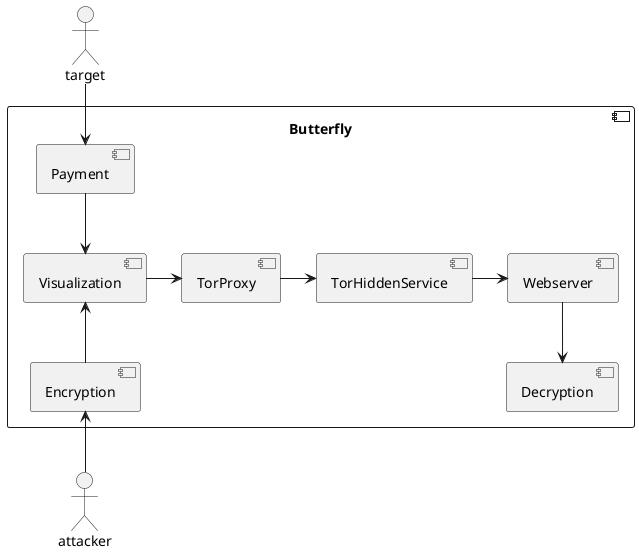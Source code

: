 @startuml

actor target
actor attacker

component Butterfly {

component Encryption
component Decryption

component Payment
component Visualization
component Webserver

component TorProxy
component TorHiddenService

attacker -u-> Encryption
Encryption -u-> Visualization

target -d-> Payment
Payment -d-> Visualization

Visualization -> TorProxy
TorProxy -> TorHiddenService
TorHiddenService -> Webserver

Webserver -d-> Decryption

}
@enduml